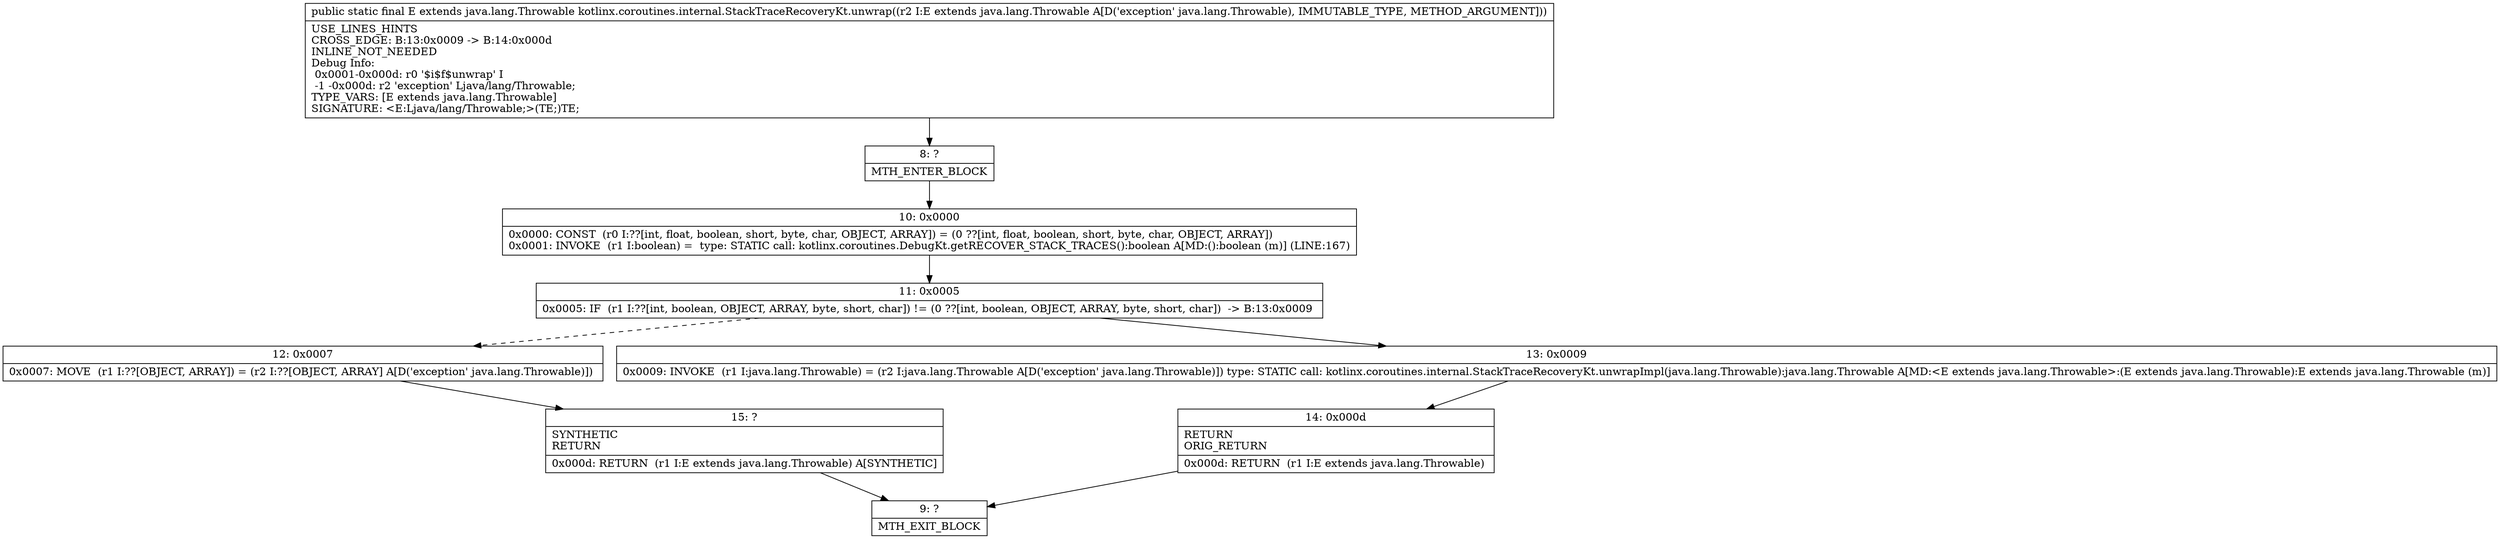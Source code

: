 digraph "CFG forkotlinx.coroutines.internal.StackTraceRecoveryKt.unwrap(Ljava\/lang\/Throwable;)Ljava\/lang\/Throwable;" {
Node_8 [shape=record,label="{8\:\ ?|MTH_ENTER_BLOCK\l}"];
Node_10 [shape=record,label="{10\:\ 0x0000|0x0000: CONST  (r0 I:??[int, float, boolean, short, byte, char, OBJECT, ARRAY]) = (0 ??[int, float, boolean, short, byte, char, OBJECT, ARRAY]) \l0x0001: INVOKE  (r1 I:boolean) =  type: STATIC call: kotlinx.coroutines.DebugKt.getRECOVER_STACK_TRACES():boolean A[MD:():boolean (m)] (LINE:167)\l}"];
Node_11 [shape=record,label="{11\:\ 0x0005|0x0005: IF  (r1 I:??[int, boolean, OBJECT, ARRAY, byte, short, char]) != (0 ??[int, boolean, OBJECT, ARRAY, byte, short, char])  \-\> B:13:0x0009 \l}"];
Node_12 [shape=record,label="{12\:\ 0x0007|0x0007: MOVE  (r1 I:??[OBJECT, ARRAY]) = (r2 I:??[OBJECT, ARRAY] A[D('exception' java.lang.Throwable)]) \l}"];
Node_15 [shape=record,label="{15\:\ ?|SYNTHETIC\lRETURN\l|0x000d: RETURN  (r1 I:E extends java.lang.Throwable) A[SYNTHETIC]\l}"];
Node_9 [shape=record,label="{9\:\ ?|MTH_EXIT_BLOCK\l}"];
Node_13 [shape=record,label="{13\:\ 0x0009|0x0009: INVOKE  (r1 I:java.lang.Throwable) = (r2 I:java.lang.Throwable A[D('exception' java.lang.Throwable)]) type: STATIC call: kotlinx.coroutines.internal.StackTraceRecoveryKt.unwrapImpl(java.lang.Throwable):java.lang.Throwable A[MD:\<E extends java.lang.Throwable\>:(E extends java.lang.Throwable):E extends java.lang.Throwable (m)]\l}"];
Node_14 [shape=record,label="{14\:\ 0x000d|RETURN\lORIG_RETURN\l|0x000d: RETURN  (r1 I:E extends java.lang.Throwable) \l}"];
MethodNode[shape=record,label="{public static final E extends java.lang.Throwable kotlinx.coroutines.internal.StackTraceRecoveryKt.unwrap((r2 I:E extends java.lang.Throwable A[D('exception' java.lang.Throwable), IMMUTABLE_TYPE, METHOD_ARGUMENT]))  | USE_LINES_HINTS\lCROSS_EDGE: B:13:0x0009 \-\> B:14:0x000d\lINLINE_NOT_NEEDED\lDebug Info:\l  0x0001\-0x000d: r0 '$i$f$unwrap' I\l  \-1 \-0x000d: r2 'exception' Ljava\/lang\/Throwable;\lTYPE_VARS: [E extends java.lang.Throwable]\lSIGNATURE: \<E:Ljava\/lang\/Throwable;\>(TE;)TE;\l}"];
MethodNode -> Node_8;Node_8 -> Node_10;
Node_10 -> Node_11;
Node_11 -> Node_12[style=dashed];
Node_11 -> Node_13;
Node_12 -> Node_15;
Node_15 -> Node_9;
Node_13 -> Node_14;
Node_14 -> Node_9;
}

